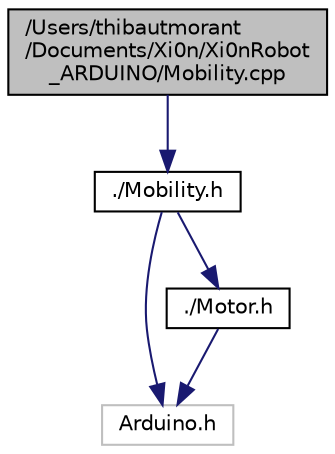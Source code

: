 digraph "/Users/thibautmorant/Documents/Xi0n/Xi0nRobot_ARDUINO/Mobility.cpp"
{
  edge [fontname="Helvetica",fontsize="10",labelfontname="Helvetica",labelfontsize="10"];
  node [fontname="Helvetica",fontsize="10",shape=record];
  Node0 [label="/Users/thibautmorant\l/Documents/Xi0n/Xi0nRobot\l_ARDUINO/Mobility.cpp",height=0.2,width=0.4,color="black", fillcolor="grey75", style="filled", fontcolor="black"];
  Node0 -> Node1 [color="midnightblue",fontsize="10",style="solid"];
  Node1 [label="./Mobility.h",height=0.2,width=0.4,color="black", fillcolor="white", style="filled",URL="$_mobility_8h.html",tooltip="Mobility structure&#39;s. "];
  Node1 -> Node2 [color="midnightblue",fontsize="10",style="solid"];
  Node2 [label="Arduino.h",height=0.2,width=0.4,color="grey75", fillcolor="white", style="filled"];
  Node1 -> Node3 [color="midnightblue",fontsize="10",style="solid"];
  Node3 [label="./Motor.h",height=0.2,width=0.4,color="black", fillcolor="white", style="filled",URL="$_motor_8h.html",tooltip="Motor structure&#39;s. "];
  Node3 -> Node2 [color="midnightblue",fontsize="10",style="solid"];
}
